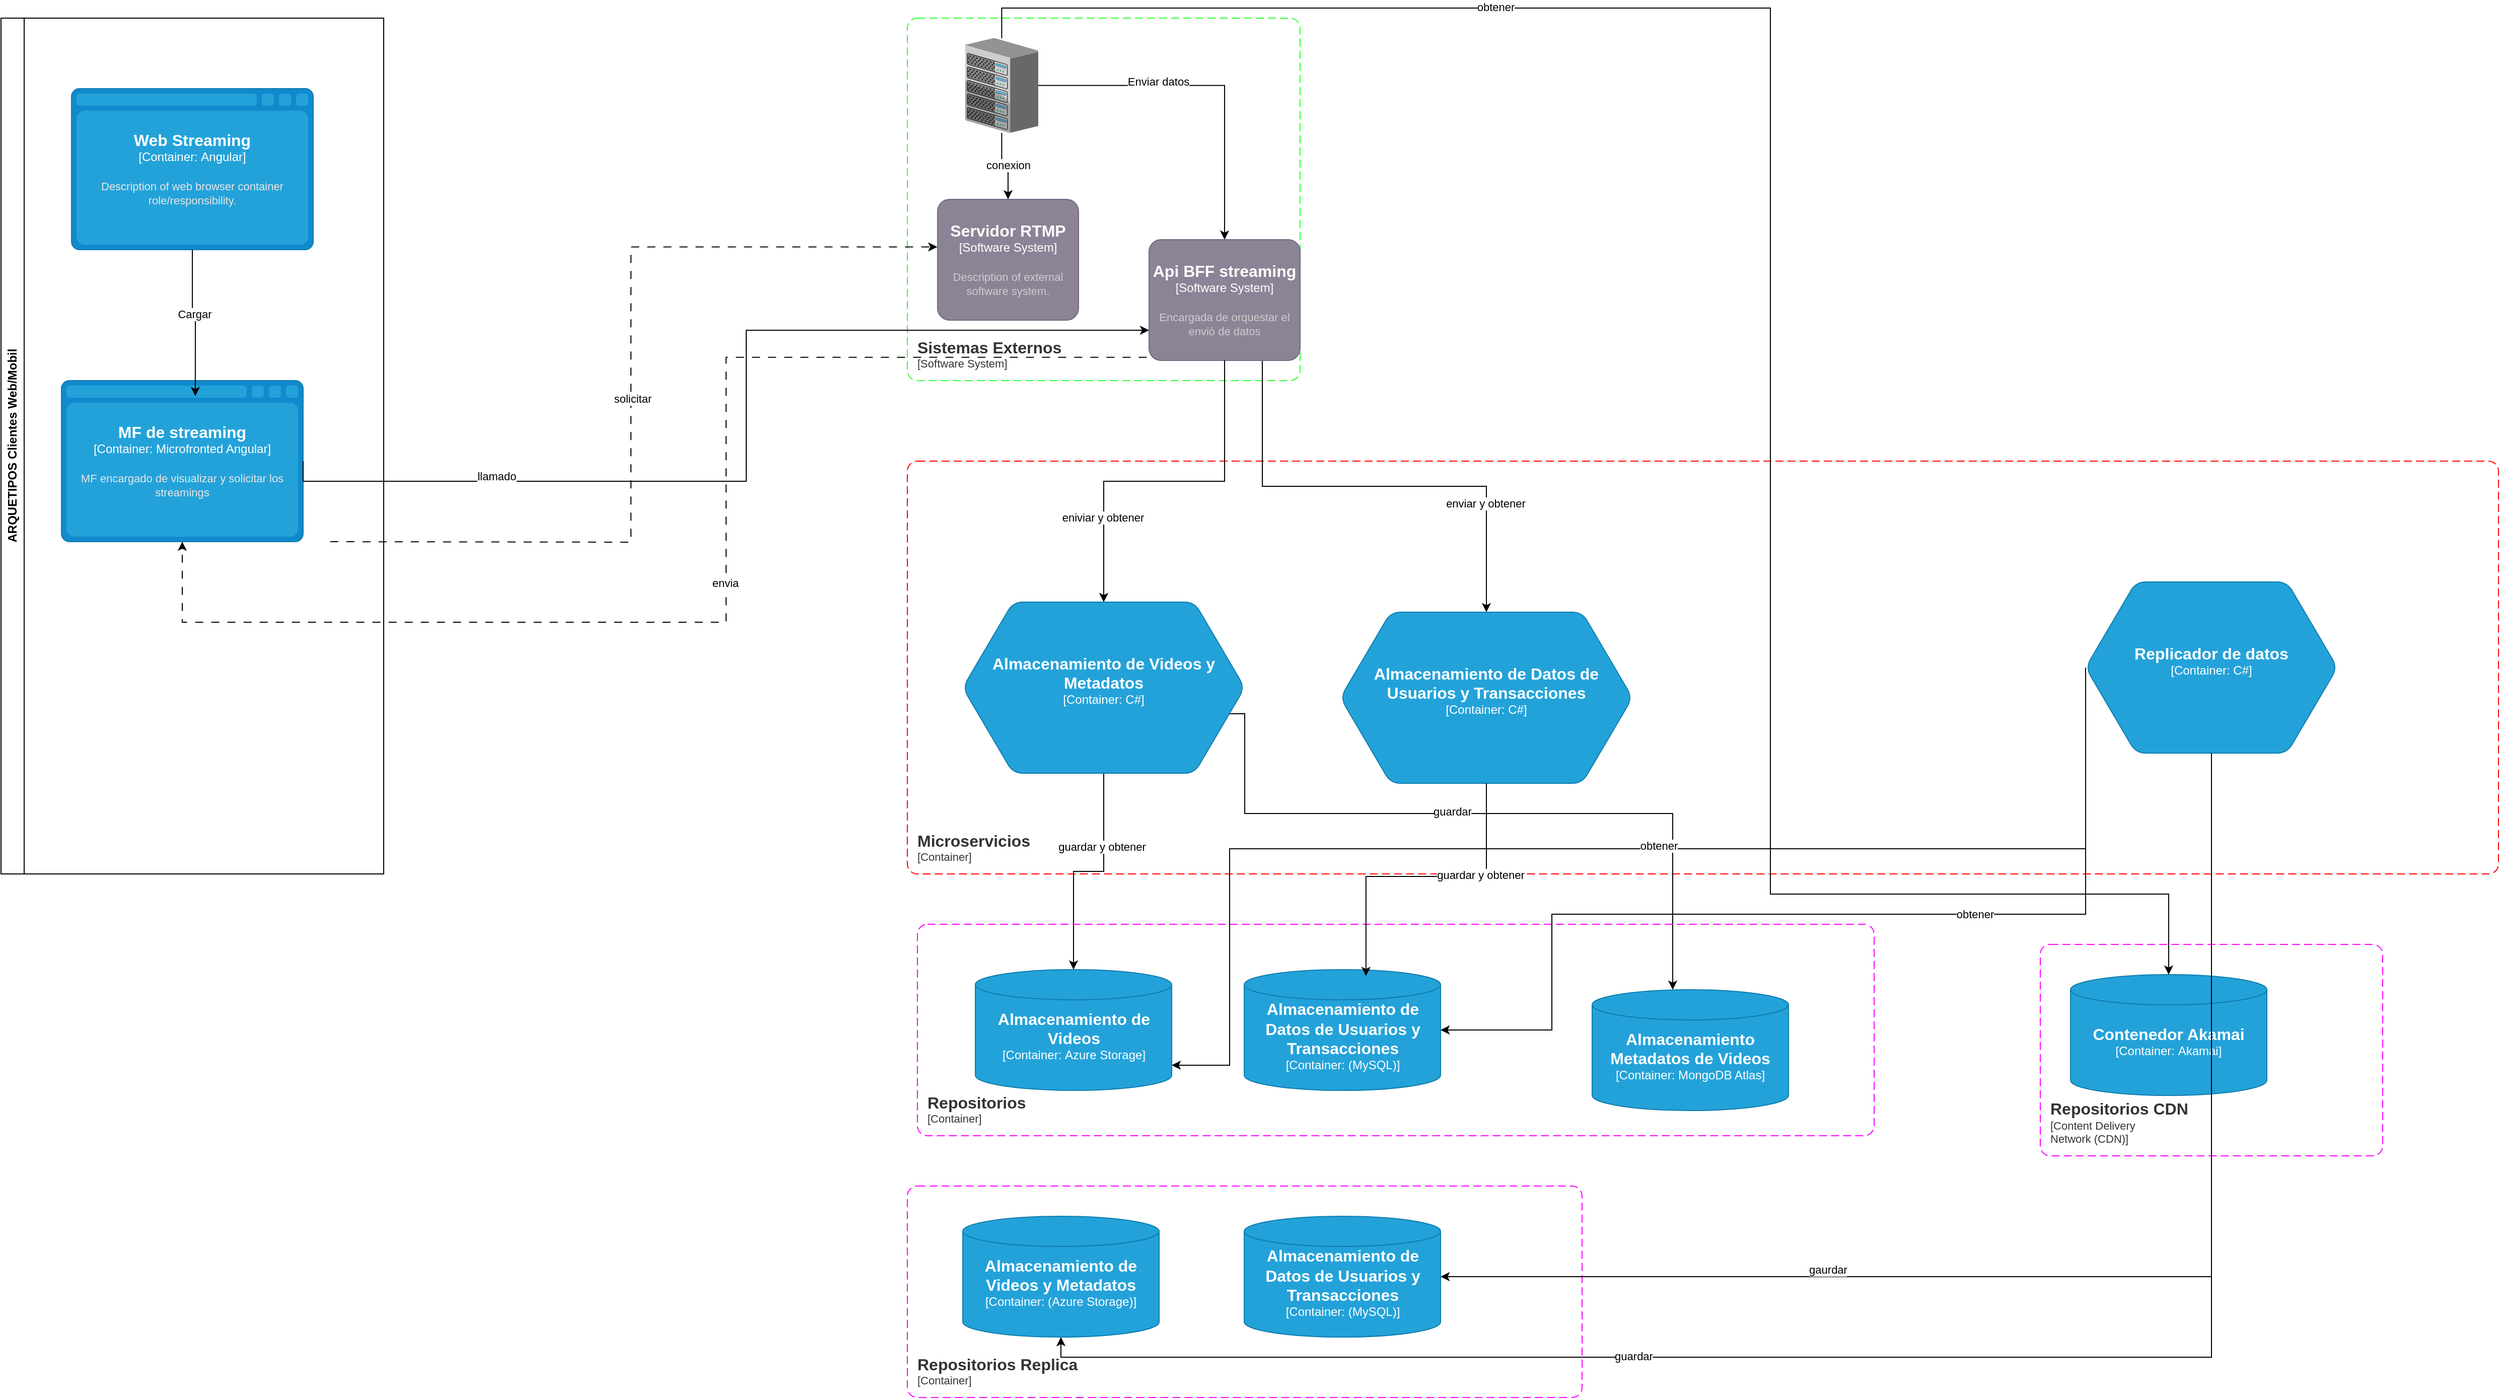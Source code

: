 <mxfile version="24.7.12">
  <diagram name="Página-1" id="nyKuOgUTFun6SCa8rSzU">
    <mxGraphModel dx="3033" dy="1240" grid="1" gridSize="10" guides="1" tooltips="1" connect="1" arrows="1" fold="1" page="1" pageScale="1" pageWidth="827" pageHeight="1169" math="0" shadow="0">
      <root>
        <mxCell id="0" />
        <mxCell id="1" parent="0" />
        <mxCell id="nwlU-YDam0vRjaBJBYIT-4" value="ARQUETIPOS Clientes Web/Mobil" style="swimlane;horizontal=0;whiteSpace=wrap;html=1;" parent="1" vertex="1">
          <mxGeometry x="-390" y="120" width="380" height="850" as="geometry">
            <mxRectangle x="-390" y="120" width="40" height="240" as="alternateBounds" />
          </mxGeometry>
        </mxCell>
        <object placeholders="1" c4Name="Web Streaming" c4Type="Container" c4Technology="Angular" c4Description="Description of web browser container role/responsibility." label="&lt;font style=&quot;font-size: 16px&quot;&gt;&lt;b&gt;%c4Name%&lt;/b&gt;&lt;/font&gt;&lt;div&gt;[%c4Type%:&amp;nbsp;%c4Technology%]&lt;/div&gt;&lt;br&gt;&lt;div&gt;&lt;font style=&quot;font-size: 11px&quot;&gt;&lt;font color=&quot;#E6E6E6&quot;&gt;%c4Description%&lt;/font&gt;&lt;/div&gt;" id="nwlU-YDam0vRjaBJBYIT-6">
          <mxCell style="shape=mxgraph.c4.webBrowserContainer2;whiteSpace=wrap;html=1;boundedLbl=1;rounded=0;labelBackgroundColor=none;strokeColor=#118ACD;fillColor=#23A2D9;strokeColor=#118ACD;strokeColor2=#0E7DAD;fontSize=12;fontColor=#ffffff;align=center;metaEdit=1;points=[[0.5,0,0],[1,0.25,0],[1,0.5,0],[1,0.75,0],[0.5,1,0],[0,0.75,0],[0,0.5,0],[0,0.25,0]];resizable=0;" parent="nwlU-YDam0vRjaBJBYIT-4" vertex="1">
            <mxGeometry x="70" y="70" width="240" height="160" as="geometry" />
          </mxCell>
        </object>
        <object placeholders="1" c4Name="MF de streaming" c4Type="Container" c4Technology="Microfronted Angular" c4Description="MF encargado de visualizar y solicitar los streamings" label="&lt;font style=&quot;font-size: 16px&quot;&gt;&lt;b&gt;%c4Name%&lt;/b&gt;&lt;/font&gt;&lt;div&gt;[%c4Type%:&amp;nbsp;%c4Technology%]&lt;/div&gt;&lt;br&gt;&lt;div&gt;&lt;font style=&quot;font-size: 11px&quot;&gt;&lt;font color=&quot;#E6E6E6&quot;&gt;%c4Description%&lt;/font&gt;&lt;/div&gt;" id="0X9_dJUdHrMlNMX-6zu7-1">
          <mxCell style="shape=mxgraph.c4.webBrowserContainer2;whiteSpace=wrap;html=1;boundedLbl=1;rounded=0;labelBackgroundColor=none;strokeColor=#118ACD;fillColor=#23A2D9;strokeColor=#118ACD;strokeColor2=#0E7DAD;fontSize=12;fontColor=#ffffff;align=center;metaEdit=1;points=[[0.5,0,0],[1,0.25,0],[1,0.5,0],[1,0.75,0],[0.5,1,0],[0,0.75,0],[0,0.5,0],[0,0.25,0]];resizable=0;" vertex="1" parent="nwlU-YDam0vRjaBJBYIT-4">
            <mxGeometry x="60" y="360" width="240" height="160" as="geometry" />
          </mxCell>
        </object>
        <mxCell id="0X9_dJUdHrMlNMX-6zu7-2" style="edgeStyle=orthogonalEdgeStyle;rounded=0;orthogonalLoop=1;jettySize=auto;html=1;entryX=0.554;entryY=0.096;entryDx=0;entryDy=0;entryPerimeter=0;" edge="1" parent="nwlU-YDam0vRjaBJBYIT-4" source="nwlU-YDam0vRjaBJBYIT-6" target="0X9_dJUdHrMlNMX-6zu7-1">
          <mxGeometry relative="1" as="geometry" />
        </mxCell>
        <mxCell id="0X9_dJUdHrMlNMX-6zu7-3" value="Cargar" style="edgeLabel;html=1;align=center;verticalAlign=middle;resizable=0;points=[];" vertex="1" connectable="0" parent="0X9_dJUdHrMlNMX-6zu7-2">
          <mxGeometry x="-0.106" y="1" relative="1" as="geometry">
            <mxPoint as="offset" />
          </mxGeometry>
        </mxCell>
        <object placeholders="1" c4Name="Microservicios" c4Type="ContainerScopeBoundary" c4Application="Container" label="&lt;font style=&quot;font-size: 16px&quot;&gt;&lt;b&gt;&lt;div style=&quot;text-align: left&quot;&gt;%c4Name%&lt;/div&gt;&lt;/b&gt;&lt;/font&gt;&lt;div style=&quot;text-align: left&quot;&gt;[%c4Application%]&lt;/div&gt;" id="nwlU-YDam0vRjaBJBYIT-16">
          <mxCell style="rounded=1;fontSize=11;whiteSpace=wrap;html=1;dashed=1;arcSize=20;fillColor=none;strokeColor=#FF0000;fontColor=#333333;labelBackgroundColor=none;align=left;verticalAlign=bottom;labelBorderColor=none;spacingTop=0;spacing=10;dashPattern=8 4;metaEdit=1;rotatable=0;perimeter=rectanglePerimeter;noLabel=0;labelPadding=0;allowArrows=0;connectable=0;expand=0;recursiveResize=0;editable=1;pointerEvents=0;absoluteArcSize=1;points=[[0.25,0,0],[0.5,0,0],[0.75,0,0],[1,0.25,0],[1,0.5,0],[1,0.75,0],[0.75,1,0],[0.5,1,0],[0.25,1,0],[0,0.75,0],[0,0.5,0],[0,0.25,0]];" parent="1" vertex="1">
            <mxGeometry x="510" y="560" width="1580" height="410" as="geometry" />
          </mxCell>
        </object>
        <mxCell id="nwlU-YDam0vRjaBJBYIT-32" style="edgeStyle=orthogonalEdgeStyle;rounded=0;orthogonalLoop=1;jettySize=auto;html=1;" parent="1" source="nwlU-YDam0vRjaBJBYIT-17" target="nwlU-YDam0vRjaBJBYIT-31" edge="1">
          <mxGeometry relative="1" as="geometry" />
        </mxCell>
        <mxCell id="nwlU-YDam0vRjaBJBYIT-75" value="guardar y obtener" style="edgeLabel;html=1;align=center;verticalAlign=middle;resizable=0;points=[];" parent="nwlU-YDam0vRjaBJBYIT-32" vertex="1" connectable="0">
          <mxGeometry x="-0.354" y="-2" relative="1" as="geometry">
            <mxPoint as="offset" />
          </mxGeometry>
        </mxCell>
        <mxCell id="0X9_dJUdHrMlNMX-6zu7-44" style="edgeStyle=orthogonalEdgeStyle;rounded=0;orthogonalLoop=1;jettySize=auto;html=1;exitX=0.93;exitY=0.652;exitDx=0;exitDy=0;exitPerimeter=0;" edge="1" parent="1" source="nwlU-YDam0vRjaBJBYIT-17" target="0X9_dJUdHrMlNMX-6zu7-43">
          <mxGeometry relative="1" as="geometry">
            <Array as="points">
              <mxPoint x="845" y="811" />
              <mxPoint x="845" y="910" />
              <mxPoint x="1270" y="910" />
            </Array>
          </mxGeometry>
        </mxCell>
        <mxCell id="0X9_dJUdHrMlNMX-6zu7-45" value="guardar" style="edgeLabel;html=1;align=center;verticalAlign=middle;resizable=0;points=[];" vertex="1" connectable="0" parent="0X9_dJUdHrMlNMX-6zu7-44">
          <mxGeometry x="-0.097" y="2" relative="1" as="geometry">
            <mxPoint as="offset" />
          </mxGeometry>
        </mxCell>
        <object placeholders="1" c4Name="Almacenamiento de Videos y Metadatos" c4Type="Container" c4Technology="C#" c4Description="" label="&lt;font style=&quot;font-size: 16px&quot;&gt;&lt;b&gt;%c4Name%&lt;/b&gt;&lt;/font&gt;&lt;div&gt;[%c4Type%:&amp;nbsp;%c4Technology%]&lt;/div&gt;&lt;br&gt;&lt;div&gt;&lt;font style=&quot;font-size: 11px&quot;&gt;&lt;font color=&quot;#E6E6E6&quot;&gt;%c4Description%&lt;/font&gt;&lt;/div&gt;" id="nwlU-YDam0vRjaBJBYIT-17">
          <mxCell style="shape=hexagon;size=50;perimeter=hexagonPerimeter2;whiteSpace=wrap;html=1;fixedSize=1;rounded=1;labelBackgroundColor=none;fillColor=#23A2D9;fontSize=12;fontColor=#ffffff;align=center;strokeColor=#0E7DAD;metaEdit=1;points=[[0.5,0,0],[1,0.25,0],[1,0.5,0],[1,0.75,0],[0.5,1,0],[0,0.75,0],[0,0.5,0],[0,0.25,0]];resizable=1;" parent="1" vertex="1">
            <mxGeometry x="565" y="700" width="280" height="170" as="geometry" />
          </mxCell>
        </object>
        <object placeholders="1" c4Name="Sistemas Externos" c4Type="SystemScopeBoundary" c4Application="Software System" label="&lt;font style=&quot;font-size: 16px&quot;&gt;&lt;b&gt;&lt;div style=&quot;text-align: left&quot;&gt;%c4Name%&lt;/div&gt;&lt;/b&gt;&lt;/font&gt;&lt;div style=&quot;text-align: left&quot;&gt;[%c4Application%]&lt;/div&gt;" id="nwlU-YDam0vRjaBJBYIT-20">
          <mxCell style="rounded=1;fontSize=11;whiteSpace=wrap;html=1;dashed=1;arcSize=20;fillColor=none;strokeColor=#33FF33;fontColor=#333333;labelBackgroundColor=none;align=left;verticalAlign=bottom;labelBorderColor=none;spacingTop=0;spacing=10;dashPattern=8 4;metaEdit=1;rotatable=0;perimeter=rectanglePerimeter;noLabel=0;labelPadding=0;allowArrows=0;connectable=0;expand=0;recursiveResize=0;editable=1;pointerEvents=0;absoluteArcSize=1;points=[[0.25,0,0],[0.5,0,0],[0.75,0,0],[1,0.25,0],[1,0.5,0],[1,0.75,0],[0.75,1,0],[0.5,1,0],[0.25,1,0],[0,0.75,0],[0,0.5,0],[0,0.25,0]];" parent="1" vertex="1">
            <mxGeometry x="510" y="120" width="390" height="360" as="geometry" />
          </mxCell>
        </object>
        <mxCell id="0X9_dJUdHrMlNMX-6zu7-20" style="edgeStyle=orthogonalEdgeStyle;rounded=0;orthogonalLoop=1;jettySize=auto;html=1;exitX=0.75;exitY=1;exitDx=0;exitDy=0;exitPerimeter=0;" edge="1" parent="1" source="nwlU-YDam0vRjaBJBYIT-21" target="nwlU-YDam0vRjaBJBYIT-36">
          <mxGeometry relative="1" as="geometry" />
        </mxCell>
        <mxCell id="0X9_dJUdHrMlNMX-6zu7-48" value="enviar y obtener" style="edgeLabel;html=1;align=center;verticalAlign=middle;resizable=0;points=[];" vertex="1" connectable="0" parent="0X9_dJUdHrMlNMX-6zu7-20">
          <mxGeometry x="0.547" y="-1" relative="1" as="geometry">
            <mxPoint y="-1" as="offset" />
          </mxGeometry>
        </mxCell>
        <object placeholders="1" c4Name="Api BFF streaming" c4Type="Software System" c4Description="Encargada de orquestar el envió de datos " label="&lt;font style=&quot;font-size: 16px&quot;&gt;&lt;b&gt;%c4Name%&lt;/b&gt;&lt;/font&gt;&lt;div&gt;[%c4Type%]&lt;/div&gt;&lt;br&gt;&lt;div&gt;&lt;font style=&quot;font-size: 11px&quot;&gt;&lt;font color=&quot;#cccccc&quot;&gt;%c4Description%&lt;/font&gt;&lt;/div&gt;" id="nwlU-YDam0vRjaBJBYIT-21">
          <mxCell style="rounded=1;whiteSpace=wrap;html=1;labelBackgroundColor=none;fillColor=#8C8496;fontColor=#ffffff;align=center;arcSize=10;strokeColor=#736782;metaEdit=1;resizable=1;points=[[0.25,0,0],[0.5,0,0],[0.75,0,0],[1,0.25,0],[1,0.5,0],[1,0.75,0],[0.75,1,0],[0.5,1,0],[0.25,1,0],[0,0.75,0],[0,0.5,0],[0,0.25,0]];" parent="1" vertex="1">
            <mxGeometry x="750" y="340" width="150" height="120" as="geometry" />
          </mxCell>
        </object>
        <object placeholders="1" c4Name="Servidor RTMP" c4Type="Software System" c4Description="Description of external software system." label="&lt;font style=&quot;font-size: 16px&quot;&gt;&lt;b&gt;%c4Name%&lt;/b&gt;&lt;/font&gt;&lt;div&gt;[%c4Type%]&lt;/div&gt;&lt;br&gt;&lt;div&gt;&lt;font style=&quot;font-size: 11px&quot;&gt;&lt;font color=&quot;#cccccc&quot;&gt;%c4Description%&lt;/font&gt;&lt;/div&gt;" id="nwlU-YDam0vRjaBJBYIT-22">
          <mxCell style="rounded=1;whiteSpace=wrap;html=1;labelBackgroundColor=none;fillColor=#8C8496;fontColor=#ffffff;align=center;arcSize=10;strokeColor=#736782;metaEdit=1;resizable=1;points=[[0.25,0,0],[0.5,0,0],[0.75,0,0],[1,0.25,0],[1,0.5,0],[1,0.75,0],[0.75,1,0],[0.5,1,0],[0.25,1,0],[0,0.75,0],[0,0.5,0],[0,0.25,0]];" parent="1" vertex="1">
            <mxGeometry x="540" y="300" width="140" height="120" as="geometry" />
          </mxCell>
        </object>
        <mxCell id="nwlU-YDam0vRjaBJBYIT-28" style="edgeStyle=orthogonalEdgeStyle;rounded=0;orthogonalLoop=1;jettySize=auto;html=1;" parent="1" source="nwlU-YDam0vRjaBJBYIT-24" target="nwlU-YDam0vRjaBJBYIT-22" edge="1">
          <mxGeometry relative="1" as="geometry" />
        </mxCell>
        <mxCell id="nwlU-YDam0vRjaBJBYIT-77" value="conexion" style="edgeLabel;html=1;align=center;verticalAlign=middle;resizable=0;points=[];" parent="nwlU-YDam0vRjaBJBYIT-28" vertex="1" connectable="0">
          <mxGeometry x="0.07" y="1" relative="1" as="geometry">
            <mxPoint as="offset" />
          </mxGeometry>
        </mxCell>
        <mxCell id="nwlU-YDam0vRjaBJBYIT-24" value="" style="verticalLabelPosition=bottom;sketch=0;aspect=fixed;html=1;verticalAlign=top;strokeColor=none;align=center;outlineConnect=0;shape=mxgraph.citrix.chassis;" parent="1" vertex="1">
          <mxGeometry x="567.4" y="140" width="72.6" height="93.72" as="geometry" />
        </mxCell>
        <mxCell id="nwlU-YDam0vRjaBJBYIT-29" style="edgeStyle=orthogonalEdgeStyle;rounded=0;orthogonalLoop=1;jettySize=auto;html=1;entryX=-0.002;entryY=0.394;entryDx=0;entryDy=0;entryPerimeter=0;flowAnimation=1;" parent="1" target="nwlU-YDam0vRjaBJBYIT-22" edge="1">
          <mxGeometry relative="1" as="geometry">
            <mxPoint x="-70" y="640" as="sourcePoint" />
          </mxGeometry>
        </mxCell>
        <mxCell id="nwlU-YDam0vRjaBJBYIT-88" value="solicitar" style="edgeLabel;html=1;align=center;verticalAlign=middle;resizable=0;points=[];" parent="nwlU-YDam0vRjaBJBYIT-29" vertex="1" connectable="0">
          <mxGeometry x="-0.008" y="-1" relative="1" as="geometry">
            <mxPoint as="offset" />
          </mxGeometry>
        </mxCell>
        <object placeholders="1" c4Name="Repositorios CDN" c4Type="ContainerScopeBoundary" c4Application="Content Delivery&#xa;Network (CDN)" label="&lt;font style=&quot;font-size: 16px&quot;&gt;&lt;b&gt;&lt;div style=&quot;text-align: left&quot;&gt;%c4Name%&lt;/div&gt;&lt;/b&gt;&lt;/font&gt;&lt;div style=&quot;text-align: left&quot;&gt;[%c4Application%]&lt;/div&gt;" id="nwlU-YDam0vRjaBJBYIT-30">
          <mxCell style="rounded=1;fontSize=11;whiteSpace=wrap;html=1;dashed=1;arcSize=20;fillColor=none;strokeColor=#FF00FF;fontColor=#333333;labelBackgroundColor=none;align=left;verticalAlign=bottom;labelBorderColor=none;spacingTop=0;spacing=10;dashPattern=8 4;metaEdit=1;rotatable=0;perimeter=rectanglePerimeter;noLabel=0;labelPadding=0;allowArrows=0;connectable=0;expand=0;recursiveResize=0;editable=1;pointerEvents=0;absoluteArcSize=1;points=[[0.25,0,0],[0.5,0,0],[0.75,0,0],[1,0.25,0],[1,0.5,0],[1,0.75,0],[0.75,1,0],[0.5,1,0],[0.25,1,0],[0,0.75,0],[0,0.5,0],[0,0.25,0]];" parent="1" vertex="1">
            <mxGeometry x="1635" y="1040" width="340" height="210" as="geometry" />
          </mxCell>
        </object>
        <object placeholders="1" c4Name="Almacenamiento de Videos" c4Type="Container" c4Technology="Azure Storage" c4Description="" label="&lt;font style=&quot;font-size: 16px&quot;&gt;&lt;b&gt;%c4Name%&lt;/b&gt;&lt;/font&gt;&lt;div&gt;[%c4Type%:&amp;nbsp;%c4Technology%]&lt;/div&gt;&lt;br&gt;&lt;div&gt;&lt;font style=&quot;font-size: 11px&quot;&gt;&lt;font color=&quot;#E6E6E6&quot;&gt;%c4Description%&lt;/font&gt;&lt;/div&gt;" id="nwlU-YDam0vRjaBJBYIT-31">
          <mxCell style="shape=cylinder3;size=15;whiteSpace=wrap;html=1;boundedLbl=1;rounded=0;labelBackgroundColor=none;fillColor=#23A2D9;fontSize=12;fontColor=#ffffff;align=center;strokeColor=#0E7DAD;metaEdit=1;points=[[0.5,0,0],[1,0.25,0],[1,0.5,0],[1,0.75,0],[0.5,1,0],[0,0.75,0],[0,0.5,0],[0,0.25,0]];resizable=1;" parent="1" vertex="1">
            <mxGeometry x="577.5" y="1065" width="195" height="120" as="geometry" />
          </mxCell>
        </object>
        <object placeholders="1" c4Name="Almacenamiento de Datos de Usuarios y Transacciones" c4Type="Container" c4Technology="C#" c4Description="" label="&lt;font style=&quot;font-size: 16px&quot;&gt;&lt;b&gt;%c4Name%&lt;/b&gt;&lt;/font&gt;&lt;div&gt;[%c4Type%:&amp;nbsp;%c4Technology%]&lt;/div&gt;&lt;br&gt;&lt;div&gt;&lt;font style=&quot;font-size: 11px&quot;&gt;&lt;font color=&quot;#E6E6E6&quot;&gt;%c4Description%&lt;/font&gt;&lt;/div&gt;" id="nwlU-YDam0vRjaBJBYIT-36">
          <mxCell style="shape=hexagon;size=50;perimeter=hexagonPerimeter2;whiteSpace=wrap;html=1;fixedSize=1;rounded=1;labelBackgroundColor=none;fillColor=#23A2D9;fontSize=12;fontColor=#ffffff;align=center;strokeColor=#0E7DAD;metaEdit=1;points=[[0.5,0,0],[1,0.25,0],[1,0.5,0],[1,0.75,0],[0.5,1,0],[0,0.75,0],[0,0.5,0],[0,0.25,0]];resizable=1" parent="1" vertex="1">
            <mxGeometry x="940" y="710" width="290" height="170" as="geometry" />
          </mxCell>
        </object>
        <object placeholders="1" c4Name=" Almacenamiento de Datos de Usuarios y Transacciones" c4Type="Container" c4Technology="(MySQL)" c4Description="" label="&lt;font style=&quot;font-size: 16px&quot;&gt;&lt;b&gt;%c4Name%&lt;/b&gt;&lt;/font&gt;&lt;div&gt;[%c4Type%:&amp;nbsp;%c4Technology%]&lt;/div&gt;&lt;br&gt;&lt;div&gt;&lt;font style=&quot;font-size: 11px&quot;&gt;&lt;font color=&quot;#E6E6E6&quot;&gt;%c4Description%&lt;/font&gt;&lt;/div&gt;" id="nwlU-YDam0vRjaBJBYIT-57">
          <mxCell style="shape=cylinder3;size=15;whiteSpace=wrap;html=1;boundedLbl=1;rounded=0;labelBackgroundColor=none;fillColor=#23A2D9;fontSize=12;fontColor=#ffffff;align=center;strokeColor=#0E7DAD;metaEdit=1;points=[[0.5,0,0],[1,0.25,0],[1,0.5,0],[1,0.75,0],[0.5,1,0],[0,0.75,0],[0,0.5,0],[0,0.25,0]];resizable=1;" parent="1" vertex="1">
            <mxGeometry x="844.5" y="1065" width="195" height="120" as="geometry" />
          </mxCell>
        </object>
        <object placeholders="1" c4Name="Replicador de datos" c4Type="Container" c4Technology="C#" c4Description="" label="&lt;font style=&quot;font-size: 16px&quot;&gt;&lt;b&gt;%c4Name%&lt;/b&gt;&lt;/font&gt;&lt;div&gt;[%c4Type%:&amp;nbsp;%c4Technology%]&lt;/div&gt;&lt;br&gt;&lt;div&gt;&lt;font style=&quot;font-size: 11px&quot;&gt;&lt;font color=&quot;#E6E6E6&quot;&gt;%c4Description%&lt;/font&gt;&lt;/div&gt;" id="nwlU-YDam0vRjaBJBYIT-92">
          <mxCell style="shape=hexagon;size=50;perimeter=hexagonPerimeter2;whiteSpace=wrap;html=1;fixedSize=1;rounded=1;labelBackgroundColor=none;fillColor=#23A2D9;fontSize=12;fontColor=#ffffff;align=center;strokeColor=#0E7DAD;metaEdit=1;points=[[0.5,0,0],[1,0.25,0],[1,0.5,0],[1,0.75,0],[0.5,1,0],[0,0.75,0],[0,0.5,0],[0,0.25,0]];resizable=1" parent="1" vertex="1">
            <mxGeometry x="1680" y="680" width="250" height="170" as="geometry" />
          </mxCell>
        </object>
        <object placeholders="1" c4Name="Repositorios" c4Type="ContainerScopeBoundary" c4Application="Container" label="&lt;font style=&quot;font-size: 16px&quot;&gt;&lt;b&gt;&lt;div style=&quot;text-align: left&quot;&gt;%c4Name%&lt;/div&gt;&lt;/b&gt;&lt;/font&gt;&lt;div style=&quot;text-align: left&quot;&gt;[%c4Application%]&lt;/div&gt;" id="0X9_dJUdHrMlNMX-6zu7-4">
          <mxCell style="rounded=1;fontSize=11;whiteSpace=wrap;html=1;dashed=1;arcSize=20;fillColor=none;strokeColor=#FF00FF;fontColor=#333333;labelBackgroundColor=none;align=left;verticalAlign=bottom;labelBorderColor=none;spacingTop=0;spacing=10;dashPattern=8 4;metaEdit=1;rotatable=0;perimeter=rectanglePerimeter;noLabel=0;labelPadding=0;allowArrows=0;connectable=0;expand=0;recursiveResize=0;editable=1;pointerEvents=0;absoluteArcSize=1;points=[[0.25,0,0],[0.5,0,0],[0.75,0,0],[1,0.25,0],[1,0.5,0],[1,0.75,0],[0.75,1,0],[0.5,1,0],[0.25,1,0],[0,0.75,0],[0,0.5,0],[0,0.25,0]];" vertex="1" parent="1">
            <mxGeometry x="520" y="1020" width="950" height="210" as="geometry" />
          </mxCell>
        </object>
        <object placeholders="1" c4Name="Contenedor Akamai" c4Type="Container" c4Technology="Akamai" c4Description="" label="&lt;font style=&quot;font-size: 16px&quot;&gt;&lt;b&gt;%c4Name%&lt;/b&gt;&lt;/font&gt;&lt;div&gt;[%c4Type%:&amp;nbsp;%c4Technology%]&lt;/div&gt;&lt;br&gt;&lt;div&gt;&lt;font style=&quot;font-size: 11px&quot;&gt;&lt;font color=&quot;#E6E6E6&quot;&gt;%c4Description%&lt;/font&gt;&lt;/div&gt;" id="0X9_dJUdHrMlNMX-6zu7-5">
          <mxCell style="shape=cylinder3;size=15;whiteSpace=wrap;html=1;boundedLbl=1;rounded=0;labelBackgroundColor=none;fillColor=#23A2D9;fontSize=12;fontColor=#ffffff;align=center;strokeColor=#0E7DAD;metaEdit=1;points=[[0.5,0,0],[1,0.25,0],[1,0.5,0],[1,0.75,0],[0.5,1,0],[0,0.75,0],[0,0.5,0],[0,0.25,0]];resizable=1;" vertex="1" parent="1">
            <mxGeometry x="1665" y="1070" width="195" height="120" as="geometry" />
          </mxCell>
        </object>
        <mxCell id="0X9_dJUdHrMlNMX-6zu7-7" style="edgeStyle=orthogonalEdgeStyle;rounded=0;orthogonalLoop=1;jettySize=auto;html=1;entryX=0.5;entryY=0;entryDx=0;entryDy=0;entryPerimeter=0;" edge="1" parent="1" source="nwlU-YDam0vRjaBJBYIT-24" target="nwlU-YDam0vRjaBJBYIT-21">
          <mxGeometry relative="1" as="geometry" />
        </mxCell>
        <mxCell id="0X9_dJUdHrMlNMX-6zu7-8" value="Enviar datos" style="edgeLabel;html=1;align=center;verticalAlign=middle;resizable=0;points=[];" vertex="1" connectable="0" parent="0X9_dJUdHrMlNMX-6zu7-7">
          <mxGeometry x="-0.294" y="4" relative="1" as="geometry">
            <mxPoint x="-1" as="offset" />
          </mxGeometry>
        </mxCell>
        <mxCell id="0X9_dJUdHrMlNMX-6zu7-9" style="edgeStyle=orthogonalEdgeStyle;rounded=0;orthogonalLoop=1;jettySize=auto;html=1;exitX=0.5;exitY=1;exitDx=0;exitDy=0;exitPerimeter=0;entryX=0.5;entryY=0;entryDx=0;entryDy=0;entryPerimeter=0;" edge="1" parent="1" source="nwlU-YDam0vRjaBJBYIT-21" target="nwlU-YDam0vRjaBJBYIT-17">
          <mxGeometry relative="1" as="geometry" />
        </mxCell>
        <mxCell id="0X9_dJUdHrMlNMX-6zu7-47" value="eniviar y obtener" style="edgeLabel;html=1;align=center;verticalAlign=middle;resizable=0;points=[];" vertex="1" connectable="0" parent="0X9_dJUdHrMlNMX-6zu7-9">
          <mxGeometry x="0.53" relative="1" as="geometry">
            <mxPoint x="-1" as="offset" />
          </mxGeometry>
        </mxCell>
        <mxCell id="0X9_dJUdHrMlNMX-6zu7-10" style="edgeStyle=orthogonalEdgeStyle;rounded=0;orthogonalLoop=1;jettySize=auto;html=1;exitX=1;exitY=0.5;exitDx=0;exitDy=0;exitPerimeter=0;entryX=0;entryY=0.75;entryDx=0;entryDy=0;entryPerimeter=0;" edge="1" parent="1" source="0X9_dJUdHrMlNMX-6zu7-1" target="nwlU-YDam0vRjaBJBYIT-21">
          <mxGeometry relative="1" as="geometry">
            <Array as="points">
              <mxPoint x="-90" y="580" />
              <mxPoint x="350" y="580" />
              <mxPoint x="350" y="430" />
            </Array>
          </mxGeometry>
        </mxCell>
        <mxCell id="0X9_dJUdHrMlNMX-6zu7-11" value="llamado" style="edgeLabel;html=1;align=center;verticalAlign=middle;resizable=0;points=[];" vertex="1" connectable="0" parent="0X9_dJUdHrMlNMX-6zu7-10">
          <mxGeometry x="-0.58" y="5" relative="1" as="geometry">
            <mxPoint as="offset" />
          </mxGeometry>
        </mxCell>
        <mxCell id="0X9_dJUdHrMlNMX-6zu7-13" style="edgeStyle=orthogonalEdgeStyle;rounded=0;orthogonalLoop=1;jettySize=auto;html=1;flowAnimation=1;exitX=0.031;exitY=0.974;exitDx=0;exitDy=0;exitPerimeter=0;entryX=0.5;entryY=1;entryDx=0;entryDy=0;entryPerimeter=0;" edge="1" parent="1" source="nwlU-YDam0vRjaBJBYIT-21" target="0X9_dJUdHrMlNMX-6zu7-1">
          <mxGeometry relative="1" as="geometry">
            <mxPoint x="407.5" y="665" as="sourcePoint" />
            <mxPoint x="-590" y="845" as="targetPoint" />
            <Array as="points">
              <mxPoint x="330" y="457" />
              <mxPoint x="330" y="720" />
              <mxPoint x="-210" y="720" />
            </Array>
          </mxGeometry>
        </mxCell>
        <mxCell id="0X9_dJUdHrMlNMX-6zu7-14" value="envia" style="edgeLabel;html=1;align=center;verticalAlign=middle;resizable=0;points=[];" vertex="1" connectable="0" parent="0X9_dJUdHrMlNMX-6zu7-13">
          <mxGeometry x="-0.008" y="-1" relative="1" as="geometry">
            <mxPoint as="offset" />
          </mxGeometry>
        </mxCell>
        <mxCell id="0X9_dJUdHrMlNMX-6zu7-18" style="edgeStyle=orthogonalEdgeStyle;rounded=0;orthogonalLoop=1;jettySize=auto;html=1;exitX=0.5;exitY=1;exitDx=0;exitDy=0;exitPerimeter=0;entryX=0.62;entryY=0.053;entryDx=0;entryDy=0;entryPerimeter=0;" edge="1" parent="1" source="nwlU-YDam0vRjaBJBYIT-36" target="nwlU-YDam0vRjaBJBYIT-57">
          <mxGeometry relative="1" as="geometry" />
        </mxCell>
        <mxCell id="0X9_dJUdHrMlNMX-6zu7-19" value="guardar y obtener" style="edgeLabel;html=1;align=center;verticalAlign=middle;resizable=0;points=[];" vertex="1" connectable="0" parent="0X9_dJUdHrMlNMX-6zu7-18">
          <mxGeometry x="-0.365" y="-1" relative="1" as="geometry">
            <mxPoint y="-1" as="offset" />
          </mxGeometry>
        </mxCell>
        <object placeholders="1" c4Name="Repositorios Replica" c4Type="ContainerScopeBoundary" c4Application="Container" label="&lt;font style=&quot;font-size: 16px&quot;&gt;&lt;b&gt;&lt;div style=&quot;text-align: left&quot;&gt;%c4Name%&lt;/div&gt;&lt;/b&gt;&lt;/font&gt;&lt;div style=&quot;text-align: left&quot;&gt;[%c4Application%]&lt;/div&gt;" id="0X9_dJUdHrMlNMX-6zu7-23">
          <mxCell style="rounded=1;fontSize=11;whiteSpace=wrap;html=1;dashed=1;arcSize=20;fillColor=none;strokeColor=#FF00FF;fontColor=#333333;labelBackgroundColor=none;align=left;verticalAlign=bottom;labelBorderColor=none;spacingTop=0;spacing=10;dashPattern=8 4;metaEdit=1;rotatable=0;perimeter=rectanglePerimeter;noLabel=0;labelPadding=0;allowArrows=0;connectable=0;expand=0;recursiveResize=0;editable=1;pointerEvents=0;absoluteArcSize=1;points=[[0.25,0,0],[0.5,0,0],[0.75,0,0],[1,0.25,0],[1,0.5,0],[1,0.75,0],[0.75,1,0],[0.5,1,0],[0.25,1,0],[0,0.75,0],[0,0.5,0],[0,0.25,0]];" vertex="1" parent="1">
            <mxGeometry x="510" y="1280" width="670" height="210" as="geometry" />
          </mxCell>
        </object>
        <object placeholders="1" c4Name="Almacenamiento de Videos y Metadatos " c4Type="Container" c4Technology="(Azure Storage)" c4Description="" label="&lt;font style=&quot;font-size: 16px&quot;&gt;&lt;b&gt;%c4Name%&lt;/b&gt;&lt;/font&gt;&lt;div&gt;[%c4Type%:&amp;nbsp;%c4Technology%]&lt;/div&gt;&lt;br&gt;&lt;div&gt;&lt;font style=&quot;font-size: 11px&quot;&gt;&lt;font color=&quot;#E6E6E6&quot;&gt;%c4Description%&lt;/font&gt;&lt;/div&gt;" id="0X9_dJUdHrMlNMX-6zu7-24">
          <mxCell style="shape=cylinder3;size=15;whiteSpace=wrap;html=1;boundedLbl=1;rounded=0;labelBackgroundColor=none;fillColor=#23A2D9;fontSize=12;fontColor=#ffffff;align=center;strokeColor=#0E7DAD;metaEdit=1;points=[[0.5,0,0],[1,0.25,0],[1,0.5,0],[1,0.75,0],[0.5,1,0],[0,0.75,0],[0,0.5,0],[0,0.25,0]];resizable=1;" vertex="1" parent="1">
            <mxGeometry x="565" y="1310" width="195" height="120" as="geometry" />
          </mxCell>
        </object>
        <object placeholders="1" c4Name=" Almacenamiento de Datos de Usuarios y Transacciones" c4Type="Container" c4Technology="(MySQL)" c4Description="" label="&lt;font style=&quot;font-size: 16px&quot;&gt;&lt;b&gt;%c4Name%&lt;/b&gt;&lt;/font&gt;&lt;div&gt;[%c4Type%:&amp;nbsp;%c4Technology%]&lt;/div&gt;&lt;br&gt;&lt;div&gt;&lt;font style=&quot;font-size: 11px&quot;&gt;&lt;font color=&quot;#E6E6E6&quot;&gt;%c4Description%&lt;/font&gt;&lt;/div&gt;" id="0X9_dJUdHrMlNMX-6zu7-25">
          <mxCell style="shape=cylinder3;size=15;whiteSpace=wrap;html=1;boundedLbl=1;rounded=0;labelBackgroundColor=none;fillColor=#23A2D9;fontSize=12;fontColor=#ffffff;align=center;strokeColor=#0E7DAD;metaEdit=1;points=[[0.5,0,0],[1,0.25,0],[1,0.5,0],[1,0.75,0],[0.5,1,0],[0,0.75,0],[0,0.5,0],[0,0.25,0]];resizable=1;" vertex="1" parent="1">
            <mxGeometry x="844.5" y="1310" width="195" height="120" as="geometry" />
          </mxCell>
        </object>
        <mxCell id="0X9_dJUdHrMlNMX-6zu7-29" style="edgeStyle=orthogonalEdgeStyle;rounded=0;orthogonalLoop=1;jettySize=auto;html=1;exitX=0;exitY=0.5;exitDx=0;exitDy=0;exitPerimeter=0;entryX=1;entryY=0.5;entryDx=0;entryDy=0;entryPerimeter=0;" edge="1" parent="1" source="nwlU-YDam0vRjaBJBYIT-92" target="nwlU-YDam0vRjaBJBYIT-57">
          <mxGeometry relative="1" as="geometry">
            <Array as="points">
              <mxPoint x="1680" y="1010" />
              <mxPoint x="1150" y="1010" />
              <mxPoint x="1150" y="1125" />
            </Array>
          </mxGeometry>
        </mxCell>
        <mxCell id="0X9_dJUdHrMlNMX-6zu7-31" value="obtener" style="edgeLabel;html=1;align=center;verticalAlign=middle;resizable=0;points=[];" vertex="1" connectable="0" parent="0X9_dJUdHrMlNMX-6zu7-29">
          <mxGeometry x="-0.289" relative="1" as="geometry">
            <mxPoint as="offset" />
          </mxGeometry>
        </mxCell>
        <mxCell id="0X9_dJUdHrMlNMX-6zu7-33" style="edgeStyle=orthogonalEdgeStyle;rounded=0;orthogonalLoop=1;jettySize=auto;html=1;exitX=0;exitY=0.5;exitDx=0;exitDy=0;exitPerimeter=0;entryX=1;entryY=0.25;entryDx=0;entryDy=0;entryPerimeter=0;" edge="1" parent="1">
          <mxGeometry relative="1" as="geometry">
            <mxPoint x="1680" y="830" as="sourcePoint" />
            <mxPoint x="772.5" y="1160" as="targetPoint" />
            <Array as="points">
              <mxPoint x="1680" y="945" />
              <mxPoint x="830" y="945" />
              <mxPoint x="830" y="1160" />
            </Array>
          </mxGeometry>
        </mxCell>
        <mxCell id="0X9_dJUdHrMlNMX-6zu7-34" value="obtener" style="edgeLabel;html=1;align=center;verticalAlign=middle;resizable=0;points=[];" vertex="1" connectable="0" parent="0X9_dJUdHrMlNMX-6zu7-33">
          <mxGeometry x="-0.129" y="-3" relative="1" as="geometry">
            <mxPoint as="offset" />
          </mxGeometry>
        </mxCell>
        <mxCell id="0X9_dJUdHrMlNMX-6zu7-35" style="edgeStyle=orthogonalEdgeStyle;rounded=0;orthogonalLoop=1;jettySize=auto;html=1;exitX=0.5;exitY=1;exitDx=0;exitDy=0;exitPerimeter=0;entryX=1;entryY=0.5;entryDx=0;entryDy=0;entryPerimeter=0;" edge="1" parent="1" source="nwlU-YDam0vRjaBJBYIT-92" target="0X9_dJUdHrMlNMX-6zu7-25">
          <mxGeometry relative="1" as="geometry" />
        </mxCell>
        <mxCell id="0X9_dJUdHrMlNMX-6zu7-36" value="gaurdar" style="edgeLabel;html=1;align=center;verticalAlign=middle;resizable=0;points=[];" vertex="1" connectable="0" parent="0X9_dJUdHrMlNMX-6zu7-35">
          <mxGeometry x="0.402" y="-7" relative="1" as="geometry">
            <mxPoint as="offset" />
          </mxGeometry>
        </mxCell>
        <mxCell id="0X9_dJUdHrMlNMX-6zu7-37" style="edgeStyle=orthogonalEdgeStyle;rounded=0;orthogonalLoop=1;jettySize=auto;html=1;exitX=0.5;exitY=1;exitDx=0;exitDy=0;exitPerimeter=0;entryX=0.5;entryY=1;entryDx=0;entryDy=0;entryPerimeter=0;" edge="1" parent="1" source="nwlU-YDam0vRjaBJBYIT-92" target="0X9_dJUdHrMlNMX-6zu7-24">
          <mxGeometry relative="1" as="geometry" />
        </mxCell>
        <mxCell id="0X9_dJUdHrMlNMX-6zu7-38" value="guardar" style="edgeLabel;html=1;align=center;verticalAlign=middle;resizable=0;points=[];" vertex="1" connectable="0" parent="0X9_dJUdHrMlNMX-6zu7-37">
          <mxGeometry x="0.332" y="-1" relative="1" as="geometry">
            <mxPoint as="offset" />
          </mxGeometry>
        </mxCell>
        <mxCell id="0X9_dJUdHrMlNMX-6zu7-39" style="edgeStyle=orthogonalEdgeStyle;rounded=0;orthogonalLoop=1;jettySize=auto;html=1;entryX=0.5;entryY=0;entryDx=0;entryDy=0;entryPerimeter=0;" edge="1" parent="1" source="nwlU-YDam0vRjaBJBYIT-24" target="0X9_dJUdHrMlNMX-6zu7-5">
          <mxGeometry relative="1" as="geometry">
            <Array as="points">
              <mxPoint x="604" y="110" />
              <mxPoint x="1367" y="110" />
              <mxPoint x="1367" y="990" />
              <mxPoint x="1763" y="990" />
            </Array>
          </mxGeometry>
        </mxCell>
        <mxCell id="0X9_dJUdHrMlNMX-6zu7-40" value="obtener" style="edgeLabel;html=1;align=center;verticalAlign=middle;resizable=0;points=[];" vertex="1" connectable="0" parent="0X9_dJUdHrMlNMX-6zu7-39">
          <mxGeometry x="-0.515" y="1" relative="1" as="geometry">
            <mxPoint x="-1" as="offset" />
          </mxGeometry>
        </mxCell>
        <object placeholders="1" c4Name=" Almacenamiento Metadatos de Videos" c4Type="Container" c4Technology="MongoDB Atlas" c4Description="" label="&lt;font style=&quot;font-size: 16px&quot;&gt;&lt;b&gt;%c4Name%&lt;/b&gt;&lt;/font&gt;&lt;div&gt;[%c4Type%:&amp;nbsp;%c4Technology%]&lt;/div&gt;&lt;br&gt;&lt;div&gt;&lt;font style=&quot;font-size: 11px&quot;&gt;&lt;font color=&quot;#E6E6E6&quot;&gt;%c4Description%&lt;/font&gt;&lt;/div&gt;" id="0X9_dJUdHrMlNMX-6zu7-43">
          <mxCell style="shape=cylinder3;size=15;whiteSpace=wrap;html=1;boundedLbl=1;rounded=0;labelBackgroundColor=none;fillColor=#23A2D9;fontSize=12;fontColor=#ffffff;align=center;strokeColor=#0E7DAD;metaEdit=1;points=[[0.5,0,0],[1,0.25,0],[1,0.5,0],[1,0.75,0],[0.5,1,0],[0,0.75,0],[0,0.5,0],[0,0.25,0]];resizable=1;" vertex="1" parent="1">
            <mxGeometry x="1190" y="1085" width="195" height="120" as="geometry" />
          </mxCell>
        </object>
      </root>
    </mxGraphModel>
  </diagram>
</mxfile>
